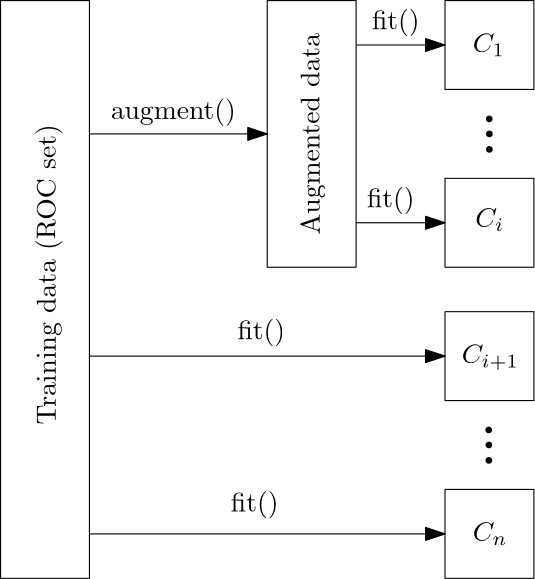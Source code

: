 <?xml version="1.0"?>
<!DOCTYPE ipe SYSTEM "ipe.dtd">
<ipe version="70206" creator="Ipe 7.2.7">
<info created="D:20180606154238" modified="D:20180606154238"/>
<ipestyle name="basic">
<symbol name="arrow/arc(spx)">
<path stroke="sym-stroke" fill="sym-stroke" pen="sym-pen">
0 0 m
-1 0.333 l
-1 -0.333 l
h
</path>
</symbol>
<symbol name="arrow/farc(spx)">
<path stroke="sym-stroke" fill="white" pen="sym-pen">
0 0 m
-1 0.333 l
-1 -0.333 l
h
</path>
</symbol>
<symbol name="arrow/ptarc(spx)">
<path stroke="sym-stroke" fill="sym-stroke" pen="sym-pen">
0 0 m
-1 0.333 l
-0.8 0 l
-1 -0.333 l
h
</path>
</symbol>
<symbol name="arrow/fptarc(spx)">
<path stroke="sym-stroke" fill="white" pen="sym-pen">
0 0 m
-1 0.333 l
-0.8 0 l
-1 -0.333 l
h
</path>
</symbol>
<symbol name="mark/circle(sx)" transformations="translations">
<path fill="sym-stroke">
0.6 0 0 0.6 0 0 e
0.4 0 0 0.4 0 0 e
</path>
</symbol>
<symbol name="mark/disk(sx)" transformations="translations">
<path fill="sym-stroke">
0.6 0 0 0.6 0 0 e
</path>
</symbol>
<symbol name="mark/fdisk(sfx)" transformations="translations">
<group>
<path fill="sym-fill">
0.5 0 0 0.5 0 0 e
</path>
<path fill="sym-stroke" fillrule="eofill">
0.6 0 0 0.6 0 0 e
0.4 0 0 0.4 0 0 e
</path>
</group>
</symbol>
<symbol name="mark/box(sx)" transformations="translations">
<path fill="sym-stroke" fillrule="eofill">
-0.6 -0.6 m
0.6 -0.6 l
0.6 0.6 l
-0.6 0.6 l
h
-0.4 -0.4 m
0.4 -0.4 l
0.4 0.4 l
-0.4 0.4 l
h
</path>
</symbol>
<symbol name="mark/square(sx)" transformations="translations">
<path fill="sym-stroke">
-0.6 -0.6 m
0.6 -0.6 l
0.6 0.6 l
-0.6 0.6 l
h
</path>
</symbol>
<symbol name="mark/fsquare(sfx)" transformations="translations">
<group>
<path fill="sym-fill">
-0.5 -0.5 m
0.5 -0.5 l
0.5 0.5 l
-0.5 0.5 l
h
</path>
<path fill="sym-stroke" fillrule="eofill">
-0.6 -0.6 m
0.6 -0.6 l
0.6 0.6 l
-0.6 0.6 l
h
-0.4 -0.4 m
0.4 -0.4 l
0.4 0.4 l
-0.4 0.4 l
h
</path>
</group>
</symbol>
<symbol name="mark/cross(sx)" transformations="translations">
<group>
<path fill="sym-stroke">
-0.43 -0.57 m
0.57 0.43 l
0.43 0.57 l
-0.57 -0.43 l
h
</path>
<path fill="sym-stroke">
-0.43 0.57 m
0.57 -0.43 l
0.43 -0.57 l
-0.57 0.43 l
h
</path>
</group>
</symbol>
<symbol name="arrow/fnormal(spx)">
<path stroke="sym-stroke" fill="white" pen="sym-pen">
0 0 m
-1 0.333 l
-1 -0.333 l
h
</path>
</symbol>
<symbol name="arrow/pointed(spx)">
<path stroke="sym-stroke" fill="sym-stroke" pen="sym-pen">
0 0 m
-1 0.333 l
-0.8 0 l
-1 -0.333 l
h
</path>
</symbol>
<symbol name="arrow/fpointed(spx)">
<path stroke="sym-stroke" fill="white" pen="sym-pen">
0 0 m
-1 0.333 l
-0.8 0 l
-1 -0.333 l
h
</path>
</symbol>
<symbol name="arrow/linear(spx)">
<path stroke="sym-stroke" pen="sym-pen">
-1 0.333 m
0 0 l
-1 -0.333 l
</path>
</symbol>
<symbol name="arrow/fdouble(spx)">
<path stroke="sym-stroke" fill="white" pen="sym-pen">
0 0 m
-1 0.333 l
-1 -0.333 l
h
-1 0 m
-2 0.333 l
-2 -0.333 l
h
</path>
</symbol>
<symbol name="arrow/double(spx)">
<path stroke="sym-stroke" fill="sym-stroke" pen="sym-pen">
0 0 m
-1 0.333 l
-1 -0.333 l
h
-1 0 m
-2 0.333 l
-2 -0.333 l
h
</path>
</symbol>
<pen name="heavier" value="0.8"/>
<pen name="fat" value="1.2"/>
<pen name="ultrafat" value="2"/>
<symbolsize name="large" value="5"/>
<symbolsize name="small" value="2"/>
<symbolsize name="tiny" value="1.1"/>
<arrowsize name="large" value="10"/>
<arrowsize name="small" value="5"/>
<arrowsize name="tiny" value="3"/>
<color name="red" value="1 0 0"/>
<color name="green" value="0 1 0"/>
<color name="blue" value="0 0 1"/>
<color name="yellow" value="1 1 0"/>
<color name="orange" value="1 0.647 0"/>
<color name="gold" value="1 0.843 0"/>
<color name="purple" value="0.627 0.125 0.941"/>
<color name="gray" value="0.745"/>
<color name="brown" value="0.647 0.165 0.165"/>
<color name="navy" value="0 0 0.502"/>
<color name="pink" value="1 0.753 0.796"/>
<color name="seagreen" value="0.18 0.545 0.341"/>
<color name="turquoise" value="0.251 0.878 0.816"/>
<color name="violet" value="0.933 0.51 0.933"/>
<color name="darkblue" value="0 0 0.545"/>
<color name="darkcyan" value="0 0.545 0.545"/>
<color name="darkgray" value="0.663"/>
<color name="darkgreen" value="0 0.392 0"/>
<color name="darkmagenta" value="0.545 0 0.545"/>
<color name="darkorange" value="1 0.549 0"/>
<color name="darkred" value="0.545 0 0"/>
<color name="lightblue" value="0.678 0.847 0.902"/>
<color name="lightcyan" value="0.878 1 1"/>
<color name="lightgray" value="0.827"/>
<color name="lightgreen" value="0.565 0.933 0.565"/>
<color name="lightyellow" value="1 1 0.878"/>
<dashstyle name="dashed" value="[4] 0"/>
<dashstyle name="dotted" value="[1 3] 0"/>
<dashstyle name="dash dotted" value="[4 2 1 2] 0"/>
<dashstyle name="dash dot dotted" value="[4 2 1 2 1 2] 0"/>
<textsize name="large" value="\large"/>
<textsize name="Large" value="\Large"/>
<textsize name="LARGE" value="\LARGE"/>
<textsize name="huge" value="\huge"/>
<textsize name="Huge" value="\Huge"/>
<textsize name="small" value="\small"/>
<textsize name="footnote" value="\footnotesize"/>
<textsize name="tiny" value="\tiny"/>
<textstyle name="center" begin="\begin{center}" end="\end{center}"/>
<textstyle name="itemize" begin="\begin{itemize}" end="\end{itemize}"/>
<textstyle name="item" begin="\begin{itemize}\item{}" end="\end{itemize}"/>
<gridsize name="4 pts" value="4"/>
<gridsize name="8 pts (~3 mm)" value="8"/>
<gridsize name="16 pts (~6 mm)" value="16"/>
<gridsize name="32 pts (~12 mm)" value="32"/>
<gridsize name="10 pts (~3.5 mm)" value="10"/>
<gridsize name="20 pts (~7 mm)" value="20"/>
<gridsize name="14 pts (~5 mm)" value="14"/>
<gridsize name="28 pts (~10 mm)" value="28"/>
<gridsize name="56 pts (~20 mm)" value="56"/>
<anglesize name="90 deg" value="90"/>
<anglesize name="60 deg" value="60"/>
<anglesize name="45 deg" value="45"/>
<anglesize name="30 deg" value="30"/>
<anglesize name="22.5 deg" value="22.5"/>
<opacity name="10%" value="0.1"/>
<opacity name="30%" value="0.3"/>
<opacity name="50%" value="0.5"/>
<opacity name="75%" value="0.75"/>
<tiling name="falling" angle="-60" step="4" width="1"/>
<tiling name="rising" angle="30" step="4" width="1"/>
</ipestyle>
<page>
<layer name="alpha"/>
<view layers="alpha" active="alpha"/>
<path layer="alpha" stroke="black">
32 816 m
32 608 l
64 608 l
64 816 l
h
</path>
<text matrix="0.00033823 1 -1 0.00033823 787.814 583.143" pos="80 736" stroke="black" type="label" width="111.471" height="7.473" depth="2.49" valign="baseline">Training data (ROC set)

</text>
<path stroke="black" arrow="normal/normal">
64 768 m
128 768 l
</path>
<text matrix="1 0 0 1 -8.36979 -10.6017" pos="80 784" stroke="black" type="label" width="45.109" height="7.473" depth="2.49" valign="baseline">augment()</text>
<path stroke="black">
128 816 m
128 720 l
160 720 l
160 816 l
h
</path>
<text matrix="-0.00087852 1 -1 -0.00087852 835.03 572.412" pos="160 688" stroke="black" type="label" width="72.506" height="6.926" depth="1.93" valign="baseline">Augmented data</text>
<path stroke="black" arrow="normal/normal">
160 800 m
192 800 l
</path>
<path stroke="black" arrow="normal/normal">
160 736 m
192 736 l
</path>
<path stroke="black">
192 816 m
192 784 l
224 784 l
224 816 l
h
</path>
<path stroke="black">
192 752 m
192 720 l
224 720 l
224 752 l
h
</path>
<text matrix="1 0 0 1 -10.3133 -10.3133" pos="176 816" stroke="black" type="label" width="17.158" height="7.473" depth="2.49" valign="baseline">fit()</text>
<text matrix="1 0 0 1 -12.1069 -74.4351" pos="176 816" stroke="black" type="label" width="17.158" height="7.473" depth="2.49" valign="baseline">fit()</text>
<text matrix="1 0 0 1 2.24202 -4.93245" pos="199.776 802.329" stroke="black" type="label" width="11.59" height="6.812" depth="1.49" valign="baseline" style="math">C_1</text>
<text matrix="1 0 0 1 0 -4.18043" pos="202.915 738.656" stroke="black" type="label" width="10.437" height="6.812" depth="1.49" valign="baseline" style="math">C_i</text>
<path stroke="black" arrow="normal/normal">
64 688 m
192 688 l
</path>
<path matrix="1 0 0 1 0 -16" stroke="black" arrow="normal/normal">
64 640 m
192 640 l
</path>
<path matrix="1 0 0 1 0 -112" stroke="black">
192 816 m
192 784 l
224 784 l
224 816 l
h
</path>
<text matrix="1 0 0 1 -1.7161 -116.932" pos="199.776 802.329" stroke="black" type="label" width="20.525" height="6.812" depth="2.32" valign="baseline" style="math">C_{i+1}</text>
<path matrix="1 0 0 1 0 -176" stroke="black">
192 816 m
192 784 l
224 784 l
224 816 l
h
</path>
<text matrix="1 0 0 1 2.24202 -180.932" pos="199.776 802.329" stroke="black" type="label" width="12.544" height="6.812" depth="1.49" valign="baseline" style="math">C_n</text>
<use matrix="1 0 0 1 0.424571 -3.21461" name="mark/disk(sx)" pos="207.496 776.601" size="small" stroke="black"/>
<use matrix="1 0 0 1 0.485224 -2.18351" name="mark/disk(sx)" pos="207.496 770.169" size="small" stroke="black"/>
<use matrix="1 0 0 1 0.970448 -2.30481" name="mark/disk(sx)" pos="207.001 764.726" size="small" stroke="black"/>
<use matrix="1 0 0 1 0.242346 -115.184" name="mark/disk(sx)" pos="207.496 776.601" size="small" stroke="black"/>
<use matrix="1 0 0 1 0.302999 -114.153" name="mark/disk(sx)" pos="207.496 770.169" size="small" stroke="black"/>
<use matrix="1 0 0 1 0.788223 -114.274" name="mark/disk(sx)" pos="207.001 764.726" size="small" stroke="black"/>
<text matrix="1 0 0 1 -58.744 -121.941" pos="176 816" stroke="black" type="label" width="17.158" height="7.473" depth="2.49" valign="baseline">fit()</text>
<text matrix="1 0 0 1 -61.1064 -183.956" pos="176 816" stroke="black" type="label" width="17.158" height="7.473" depth="2.49" valign="baseline">fit()</text>
</page>
</ipe>
